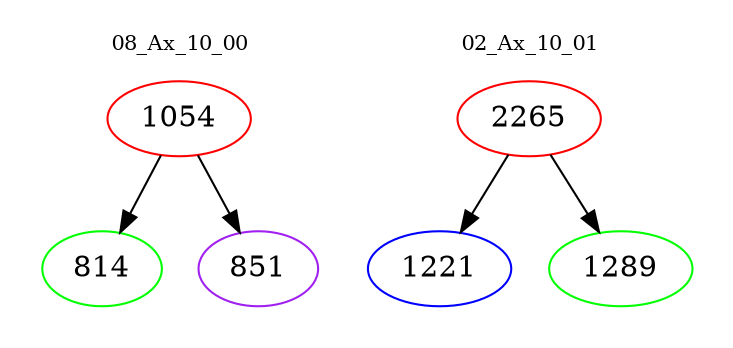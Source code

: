 digraph{
subgraph cluster_0 {
color = white
label = "08_Ax_10_00";
fontsize=10;
T0_1054 [label="1054", color="red"]
T0_1054 -> T0_814 [color="black"]
T0_814 [label="814", color="green"]
T0_1054 -> T0_851 [color="black"]
T0_851 [label="851", color="purple"]
}
subgraph cluster_1 {
color = white
label = "02_Ax_10_01";
fontsize=10;
T1_2265 [label="2265", color="red"]
T1_2265 -> T1_1221 [color="black"]
T1_1221 [label="1221", color="blue"]
T1_2265 -> T1_1289 [color="black"]
T1_1289 [label="1289", color="green"]
}
}
